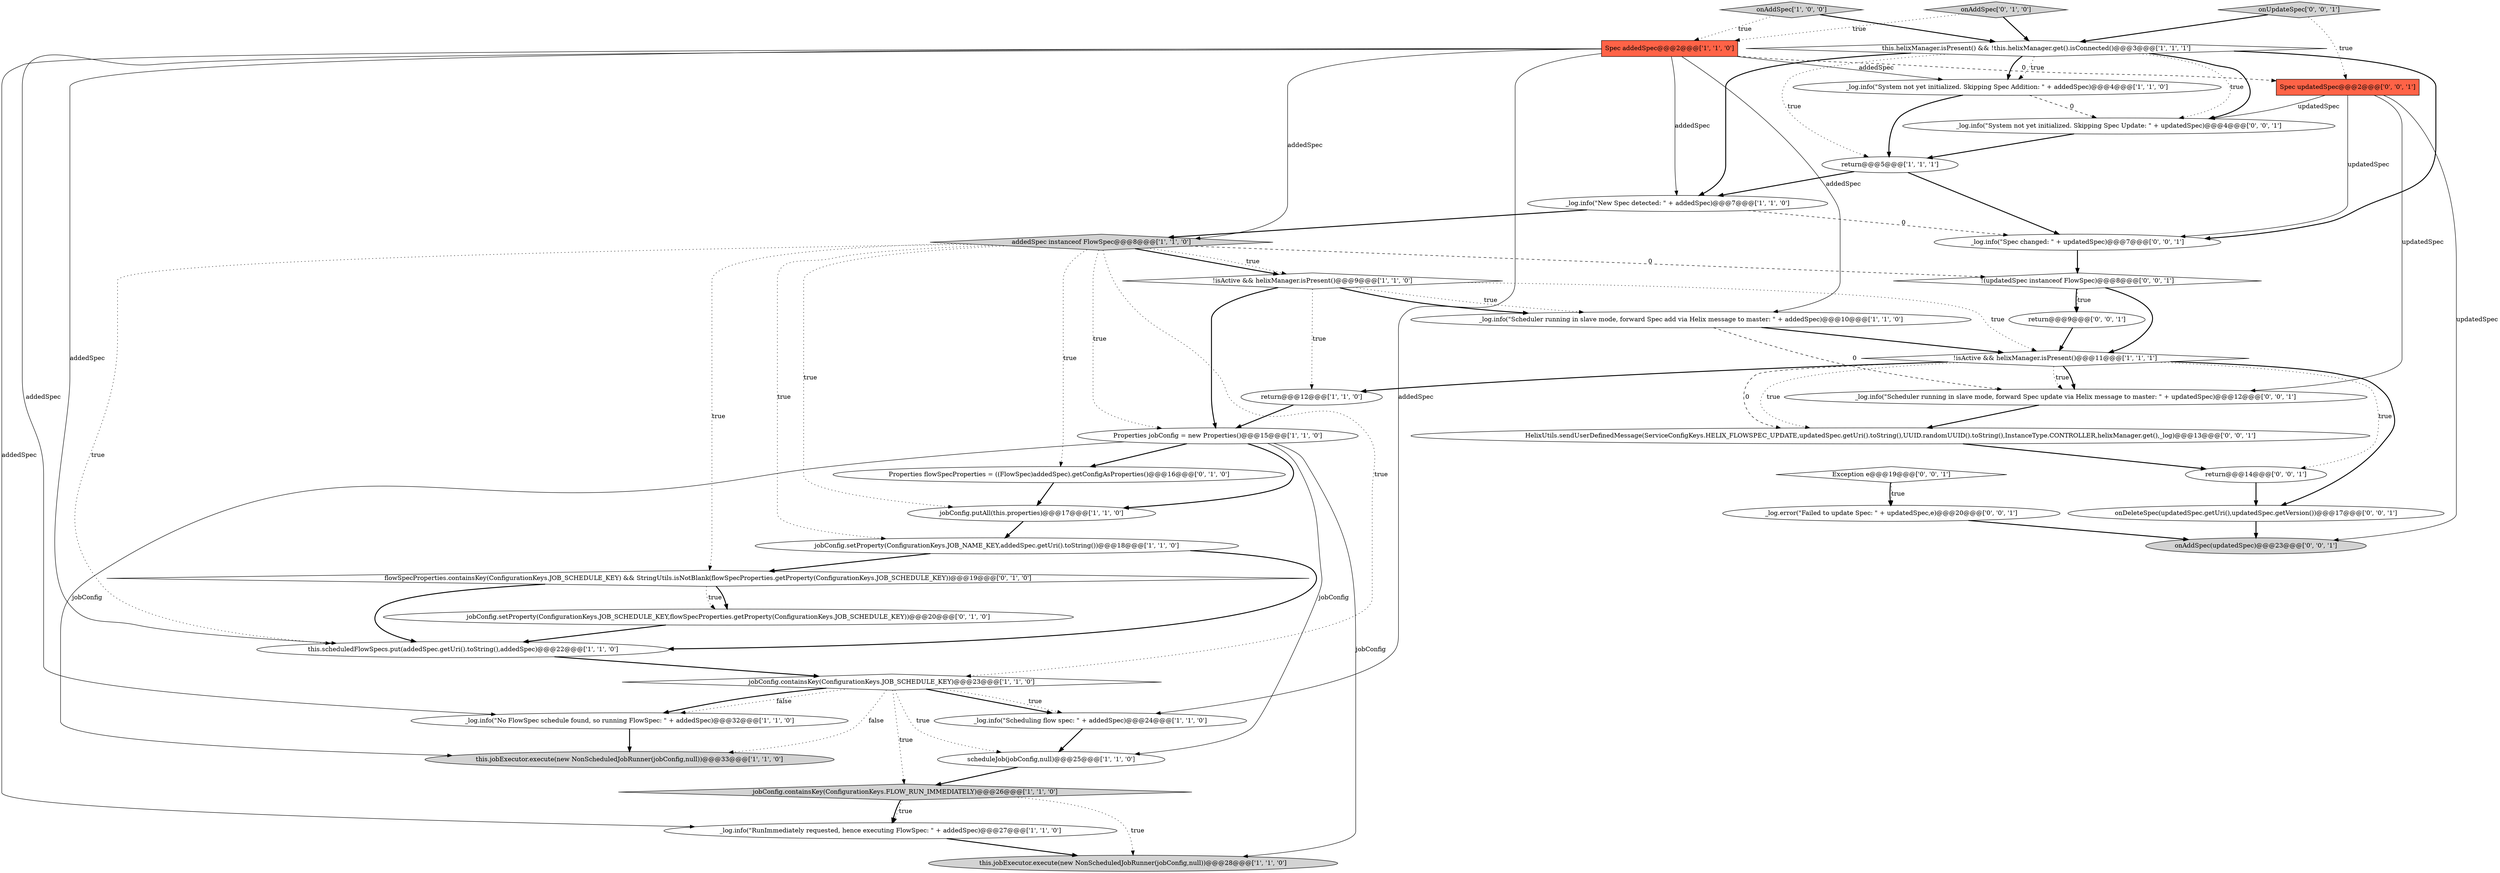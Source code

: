 digraph {
29 [style = filled, label = "_log.info(\"System not yet initialized. Skipping Spec Update: \" + updatedSpec)@@@4@@@['0', '0', '1']", fillcolor = white, shape = ellipse image = "AAA0AAABBB3BBB"];
3 [style = filled, label = "Spec addedSpec@@@2@@@['1', '1', '0']", fillcolor = tomato, shape = box image = "AAA0AAABBB1BBB"];
4 [style = filled, label = "Properties jobConfig = new Properties()@@@15@@@['1', '1', '0']", fillcolor = white, shape = ellipse image = "AAA0AAABBB1BBB"];
18 [style = filled, label = "_log.info(\"System not yet initialized. Skipping Spec Addition: \" + addedSpec)@@@4@@@['1', '1', '0']", fillcolor = white, shape = ellipse image = "AAA0AAABBB1BBB"];
23 [style = filled, label = "flowSpecProperties.containsKey(ConfigurationKeys.JOB_SCHEDULE_KEY) && StringUtils.isNotBlank(flowSpecProperties.getProperty(ConfigurationKeys.JOB_SCHEDULE_KEY))@@@19@@@['0', '1', '0']", fillcolor = white, shape = diamond image = "AAA1AAABBB2BBB"];
26 [style = filled, label = "jobConfig.setProperty(ConfigurationKeys.JOB_SCHEDULE_KEY,flowSpecProperties.getProperty(ConfigurationKeys.JOB_SCHEDULE_KEY))@@@20@@@['0', '1', '0']", fillcolor = white, shape = ellipse image = "AAA1AAABBB2BBB"];
37 [style = filled, label = "HelixUtils.sendUserDefinedMessage(ServiceConfigKeys.HELIX_FLOWSPEC_UPDATE,updatedSpec.getUri().toString(),UUID.randomUUID().toString(),InstanceType.CONTROLLER,helixManager.get(),_log)@@@13@@@['0', '0', '1']", fillcolor = white, shape = ellipse image = "AAA0AAABBB3BBB"];
28 [style = filled, label = "_log.error(\"Failed to update Spec: \" + updatedSpec,e)@@@20@@@['0', '0', '1']", fillcolor = white, shape = ellipse image = "AAA0AAABBB3BBB"];
19 [style = filled, label = "_log.info(\"Scheduler running in slave mode, forward Spec add via Helix message to master: \" + addedSpec)@@@10@@@['1', '1', '0']", fillcolor = white, shape = ellipse image = "AAA0AAABBB1BBB"];
30 [style = filled, label = "Spec updatedSpec@@@2@@@['0', '0', '1']", fillcolor = tomato, shape = box image = "AAA0AAABBB3BBB"];
8 [style = filled, label = "jobConfig.containsKey(ConfigurationKeys.JOB_SCHEDULE_KEY)@@@23@@@['1', '1', '0']", fillcolor = white, shape = diamond image = "AAA0AAABBB1BBB"];
25 [style = filled, label = "Properties flowSpecProperties = ((FlowSpec)addedSpec).getConfigAsProperties()@@@16@@@['0', '1', '0']", fillcolor = white, shape = ellipse image = "AAA1AAABBB2BBB"];
33 [style = filled, label = "return@@@14@@@['0', '0', '1']", fillcolor = white, shape = ellipse image = "AAA0AAABBB3BBB"];
34 [style = filled, label = "_log.info(\"Scheduler running in slave mode, forward Spec update via Helix message to master: \" + updatedSpec)@@@12@@@['0', '0', '1']", fillcolor = white, shape = ellipse image = "AAA0AAABBB3BBB"];
6 [style = filled, label = "!isActive && helixManager.isPresent()@@@11@@@['1', '1', '1']", fillcolor = white, shape = diamond image = "AAA0AAABBB1BBB"];
39 [style = filled, label = "onUpdateSpec['0', '0', '1']", fillcolor = lightgray, shape = diamond image = "AAA0AAABBB3BBB"];
5 [style = filled, label = "this.jobExecutor.execute(new NonScheduledJobRunner(jobConfig,null))@@@28@@@['1', '1', '0']", fillcolor = lightgray, shape = ellipse image = "AAA0AAABBB1BBB"];
11 [style = filled, label = "jobConfig.containsKey(ConfigurationKeys.FLOW_RUN_IMMEDIATELY)@@@26@@@['1', '1', '0']", fillcolor = lightgray, shape = diamond image = "AAA0AAABBB1BBB"];
2 [style = filled, label = "!isActive && helixManager.isPresent()@@@9@@@['1', '1', '0']", fillcolor = white, shape = diamond image = "AAA0AAABBB1BBB"];
24 [style = filled, label = "onAddSpec['0', '1', '0']", fillcolor = lightgray, shape = diamond image = "AAA0AAABBB2BBB"];
38 [style = filled, label = "onDeleteSpec(updatedSpec.getUri(),updatedSpec.getVersion())@@@17@@@['0', '0', '1']", fillcolor = white, shape = ellipse image = "AAA0AAABBB3BBB"];
9 [style = filled, label = "scheduleJob(jobConfig,null)@@@25@@@['1', '1', '0']", fillcolor = white, shape = ellipse image = "AAA0AAABBB1BBB"];
36 [style = filled, label = "_log.info(\"Spec changed: \" + updatedSpec)@@@7@@@['0', '0', '1']", fillcolor = white, shape = ellipse image = "AAA0AAABBB3BBB"];
22 [style = filled, label = "addedSpec instanceof FlowSpec@@@8@@@['1', '1', '0']", fillcolor = lightgray, shape = diamond image = "AAA0AAABBB1BBB"];
15 [style = filled, label = "onAddSpec['1', '0', '0']", fillcolor = lightgray, shape = diamond image = "AAA0AAABBB1BBB"];
17 [style = filled, label = "return@@@5@@@['1', '1', '1']", fillcolor = white, shape = ellipse image = "AAA0AAABBB1BBB"];
14 [style = filled, label = "this.jobExecutor.execute(new NonScheduledJobRunner(jobConfig,null))@@@33@@@['1', '1', '0']", fillcolor = lightgray, shape = ellipse image = "AAA0AAABBB1BBB"];
16 [style = filled, label = "_log.info(\"RunImmediately requested, hence executing FlowSpec: \" + addedSpec)@@@27@@@['1', '1', '0']", fillcolor = white, shape = ellipse image = "AAA0AAABBB1BBB"];
13 [style = filled, label = "return@@@12@@@['1', '1', '0']", fillcolor = white, shape = ellipse image = "AAA0AAABBB1BBB"];
35 [style = filled, label = "!(updatedSpec instanceof FlowSpec)@@@8@@@['0', '0', '1']", fillcolor = white, shape = diamond image = "AAA0AAABBB3BBB"];
10 [style = filled, label = "_log.info(\"Scheduling flow spec: \" + addedSpec)@@@24@@@['1', '1', '0']", fillcolor = white, shape = ellipse image = "AAA0AAABBB1BBB"];
31 [style = filled, label = "onAddSpec(updatedSpec)@@@23@@@['0', '0', '1']", fillcolor = lightgray, shape = ellipse image = "AAA0AAABBB3BBB"];
12 [style = filled, label = "_log.info(\"New Spec detected: \" + addedSpec)@@@7@@@['1', '1', '0']", fillcolor = white, shape = ellipse image = "AAA0AAABBB1BBB"];
1 [style = filled, label = "this.helixManager.isPresent() && !this.helixManager.get().isConnected()@@@3@@@['1', '1', '1']", fillcolor = white, shape = diamond image = "AAA0AAABBB1BBB"];
0 [style = filled, label = "_log.info(\"No FlowSpec schedule found, so running FlowSpec: \" + addedSpec)@@@32@@@['1', '1', '0']", fillcolor = white, shape = ellipse image = "AAA0AAABBB1BBB"];
7 [style = filled, label = "jobConfig.putAll(this.properties)@@@17@@@['1', '1', '0']", fillcolor = white, shape = ellipse image = "AAA0AAABBB1BBB"];
32 [style = filled, label = "Exception e@@@19@@@['0', '0', '1']", fillcolor = white, shape = diamond image = "AAA0AAABBB3BBB"];
21 [style = filled, label = "this.scheduledFlowSpecs.put(addedSpec.getUri().toString(),addedSpec)@@@22@@@['1', '1', '0']", fillcolor = white, shape = ellipse image = "AAA0AAABBB1BBB"];
27 [style = filled, label = "return@@@9@@@['0', '0', '1']", fillcolor = white, shape = ellipse image = "AAA0AAABBB3BBB"];
20 [style = filled, label = "jobConfig.setProperty(ConfigurationKeys.JOB_NAME_KEY,addedSpec.getUri().toString())@@@18@@@['1', '1', '0']", fillcolor = white, shape = ellipse image = "AAA0AAABBB1BBB"];
20->23 [style = bold, label=""];
12->36 [style = dashed, label="0"];
19->6 [style = bold, label=""];
2->4 [style = bold, label=""];
15->1 [style = bold, label=""];
22->20 [style = dotted, label="true"];
30->31 [style = solid, label="updatedSpec"];
39->30 [style = dotted, label="true"];
37->33 [style = bold, label=""];
1->18 [style = bold, label=""];
11->16 [style = bold, label=""];
3->10 [style = solid, label="addedSpec"];
35->27 [style = dotted, label="true"];
32->28 [style = bold, label=""];
29->17 [style = bold, label=""];
16->5 [style = bold, label=""];
8->0 [style = dotted, label="false"];
1->36 [style = bold, label=""];
18->29 [style = dashed, label="0"];
2->19 [style = dotted, label="true"];
36->35 [style = bold, label=""];
3->22 [style = solid, label="addedSpec"];
11->5 [style = dotted, label="true"];
35->6 [style = bold, label=""];
8->11 [style = dotted, label="true"];
26->21 [style = bold, label=""];
1->29 [style = dotted, label="true"];
1->12 [style = bold, label=""];
6->38 [style = bold, label=""];
1->29 [style = bold, label=""];
21->8 [style = bold, label=""];
23->26 [style = dotted, label="true"];
7->20 [style = bold, label=""];
23->26 [style = bold, label=""];
11->16 [style = dotted, label="true"];
3->0 [style = solid, label="addedSpec"];
23->21 [style = bold, label=""];
22->25 [style = dotted, label="true"];
2->13 [style = dotted, label="true"];
38->31 [style = bold, label=""];
0->14 [style = bold, label=""];
8->10 [style = bold, label=""];
6->33 [style = dotted, label="true"];
30->34 [style = solid, label="updatedSpec"];
8->10 [style = dotted, label="true"];
22->2 [style = bold, label=""];
22->23 [style = dotted, label="true"];
4->7 [style = bold, label=""];
13->4 [style = bold, label=""];
8->0 [style = bold, label=""];
4->25 [style = bold, label=""];
6->34 [style = dotted, label="true"];
3->30 [style = dashed, label="0"];
4->5 [style = solid, label="jobConfig"];
4->14 [style = solid, label="jobConfig"];
24->3 [style = dotted, label="true"];
35->27 [style = bold, label=""];
24->1 [style = bold, label=""];
32->28 [style = dotted, label="true"];
2->19 [style = bold, label=""];
17->36 [style = bold, label=""];
30->36 [style = solid, label="updatedSpec"];
8->14 [style = dotted, label="false"];
33->38 [style = bold, label=""];
3->21 [style = solid, label="addedSpec"];
27->6 [style = bold, label=""];
22->21 [style = dotted, label="true"];
1->18 [style = dotted, label="true"];
28->31 [style = bold, label=""];
19->34 [style = dashed, label="0"];
9->11 [style = bold, label=""];
3->12 [style = solid, label="addedSpec"];
3->18 [style = solid, label="addedSpec"];
10->9 [style = bold, label=""];
3->16 [style = solid, label="addedSpec"];
25->7 [style = bold, label=""];
22->8 [style = dotted, label="true"];
2->6 [style = dotted, label="true"];
17->12 [style = bold, label=""];
6->13 [style = bold, label=""];
3->19 [style = solid, label="addedSpec"];
6->37 [style = dashed, label="0"];
1->17 [style = dotted, label="true"];
22->7 [style = dotted, label="true"];
39->1 [style = bold, label=""];
12->22 [style = bold, label=""];
6->37 [style = dotted, label="true"];
22->2 [style = dotted, label="true"];
20->21 [style = bold, label=""];
22->35 [style = dashed, label="0"];
6->34 [style = bold, label=""];
30->29 [style = solid, label="updatedSpec"];
18->17 [style = bold, label=""];
22->4 [style = dotted, label="true"];
34->37 [style = bold, label=""];
4->9 [style = solid, label="jobConfig"];
15->3 [style = dotted, label="true"];
8->9 [style = dotted, label="true"];
}
